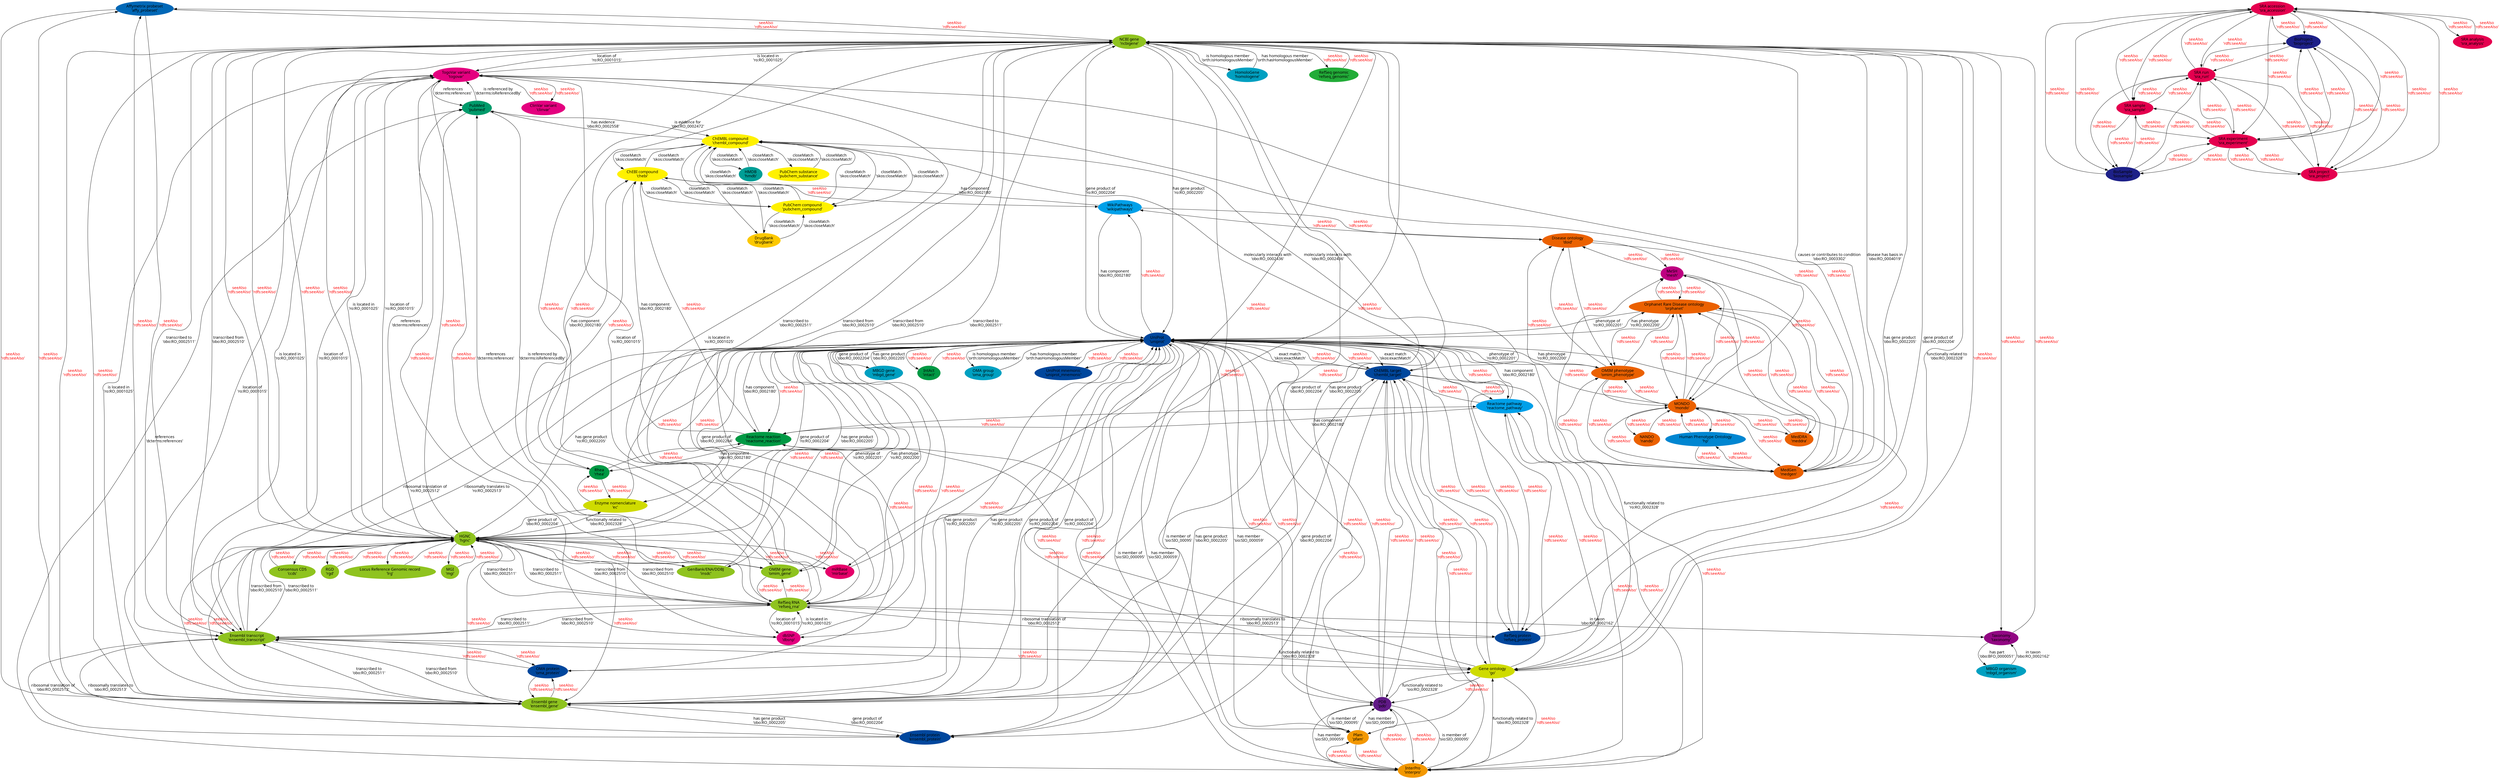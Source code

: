 digraph togoid {
  node [
    style = "filled",
    color = "white",
    fontname = "Migu 1M"
  ];
  edge [
    fontname = "Migu 1M"
  ];

  "Affymetrix probeset
'affy_probeset'" [fillcolor = "#0068B7"] ;
  "NCBI gene
'ncbigene'" [fillcolor = "#8FC31F"] ;
  "ChEMBL compound
'chembl_compound'" [fillcolor = "#FFF100"] ;
  "ChEBI compound
'chebi'" [fillcolor = "#FFF100"] ;
  "ChEMBL target
'chembl_target'" [fillcolor = "#00479D"] ;
  "DrugBank
'drugbank'" [fillcolor = "#FCC800"] ;
  "HMDB
'hmdb'" [fillcolor = "#009E96"] ;
  "PubChem compound
'pubchem_compound'" [fillcolor = "#FFF100"] ;
  "PubChem substance
'pubchem_substance'" [fillcolor = "#FFF100"] ;
  "PubMed
'pubmed'" [fillcolor = "#009B6B"] ;
  "Ensembl gene
'ensembl_gene'" [fillcolor = "#8FC31F"] ;
  "Gene ontology
'go'" [fillcolor = "#CFDB00"] ;
  "InterPro
'interpro'" [fillcolor = "#F39800"] ;
  "PDB
'pdb'" [fillcolor = "#601986"] ;
  "Pfam
'pfam'" [fillcolor = "#F39800"] ;
  "Reactome pathway
'reactome_pathway'" [fillcolor = "#00A0E9"] ;
  "UniProt
'uniprot'" [fillcolor = "#00479D"] ;
  "Disease ontology
'doid'" [fillcolor = "#EB6100"] ;
  "MeSH
'mesh'" [fillcolor = "#BE0081"] ;
  "OMIM phenotype
'omim_phenotype'" [fillcolor = "#EB6100"] ;
  "Ensembl protein
'ensembl_protein'" [fillcolor = "#00479D"] ;
  "Ensembl transcript
'ensembl_transcript'" [fillcolor = "#8FC31F"] ;
  "HGNC
'hgnc'" [fillcolor = "#8FC31F"] ;
  "RefSeq RNA
'refseq_rna'" [fillcolor = "#8FC31F"] ;
  "Consensus CDS
'ccds'" [fillcolor = "#8FC31F"] ;
  "Enzyme nomenclature
'ec'" [fillcolor = "#CFDB00"] ;
  "GenBank/ENA/DDBJ
'insdc'" [fillcolor = "#8FC31F"] ;
  "Locus Reference Genomic record
'lrg'" [fillcolor = "#8FC31F"] ;
  "MGI
'mgi'" [fillcolor = "#8FC31F"] ;
  "miRBase
'mirbase'" [fillcolor = "#E5006A"] ;
  "OMIM gene
'omim_gene'" [fillcolor = "#8FC31F"] ;
  "RGD
'rgd'" [fillcolor = "#8FC31F"] ;
  "HomoloGene
'homologene'" [fillcolor = "#00A0C1"] ;
  "MBGD gene
'mbgd_gene'" [fillcolor = "#00A0C1"] ;
  "MBGD organism
'mbgd_organism'" [fillcolor = "#00A0C1"] ;
  "Taxonomy
'taxonomy'" [fillcolor = "#920783"] ;
  "MedGen
'medgen'" [fillcolor = "#EB6100"] ;
  "Human Phenotype Ontology
'hp'" [fillcolor = "#0086D1"] ;
  "MONDO
'mondo'" [fillcolor = "#EB6100"] ;
  "Orphanet Rare Disease ontology
'orphanet'" [fillcolor = "#EB6100"] ;
  "MedDRA
'meddra'" [fillcolor = "#EB6100"] ;
  "NANDO
'nando'" [fillcolor = "#EB6100"] ;
  "RefSeq genomic
'refseq_genomic'" [fillcolor = "#22AC38"] ;
  "RefSeq protein
'refseq_protein'" [fillcolor = "#00479D"] ;
  "OMA protein
'oma_protein'" [fillcolor = "#00479D"] ;
  "Reactome reaction
'reactome_reaction'" [fillcolor = "#009944"] ;
  "dbSNP
'dbsnp'" [fillcolor = "#E4007F"] ;
  "Rhea
'rhea'" [fillcolor = "#009944"] ;
  "SRA accession
'sra_accession'" [fillcolor = "#E5004F"] ;
  "BioProject
'bioproject'" [fillcolor = "#1D2088"] ;
  "BioSample
'biosample'" [fillcolor = "#1D2088"] ;
  "SRA analysis
'sra_analysis'" [fillcolor = "#E5004F"] ;
  "SRA experiment
'sra_experiment'" [fillcolor = "#E5004F"] ;
  "SRA project
'sra_project'" [fillcolor = "#E5004F"] ;
  "SRA run
'sra_run'" [fillcolor = "#E5004F"] ;
  "SRA sample
'sra_sample'" [fillcolor = "#E5004F"] ;
  "TogoVar variant
'togovar'" [fillcolor = "#E4007F"] ;
  "ClinVar variant
'clinvar'" [fillcolor = "#E4007F"] ;
  "IntAct
'intact'" [fillcolor = "#009944"] ;
  "OMA group
'oma_group'" [fillcolor = "#00A0C1"] ;
  "UniProt mnemonic
'uniprot_mnemonic'" [fillcolor = "#00479D"] ;
  "WikiPathways
'wikipathways'" [fillcolor = "#00A0E9"] ;

  "Affymetrix probeset
'affy_probeset'" -> "NCBI gene
'ncbigene'" [ label = "seeAlso
'rdfs:seeAlso'" , fontcolor = red ] ;
  "NCBI gene
'ncbigene'" -> "Affymetrix probeset
'affy_probeset'" [ label = "seeAlso
'rdfs:seeAlso'" , fontcolor = red ] ;
  "ChEMBL compound
'chembl_compound'" -> "ChEBI compound
'chebi'" [ label = "closeMatch
'skos:closeMatch'"  ] ;
  "ChEBI compound
'chebi'" -> "ChEMBL compound
'chembl_compound'" [ label = "closeMatch
'skos:closeMatch'"  ] ;
  "ChEMBL compound
'chembl_compound'" -> "ChEMBL target
'chembl_target'" [ label = "molecularly interacts with
'obo:RO_0002436'"  ] ;
  "ChEMBL target
'chembl_target'" -> "ChEMBL compound
'chembl_compound'" [ label = "molecularly interacts with
'obo:RO_0002436'"  ] ;
  "ChEMBL compound
'chembl_compound'" -> "DrugBank
'drugbank'" [ label = "closeMatch
'skos:closeMatch'"  ] ;
  "DrugBank
'drugbank'" -> "ChEMBL compound
'chembl_compound'" [ label = "closeMatch
'skos:closeMatch'"  ] ;
  "ChEMBL compound
'chembl_compound'" -> "HMDB
'hmdb'" [ label = "closeMatch
'skos:closeMatch'"  ] ;
  "HMDB
'hmdb'" -> "ChEMBL compound
'chembl_compound'" [ label = "closeMatch
'skos:closeMatch'"  ] ;
  "ChEMBL compound
'chembl_compound'" -> "PubChem compound
'pubchem_compound'" [ label = "closeMatch
'skos:closeMatch'"  ] ;
  "PubChem compound
'pubchem_compound'" -> "ChEMBL compound
'chembl_compound'" [ label = "closeMatch
'skos:closeMatch'"  ] ;
  "ChEMBL compound
'chembl_compound'" -> "PubChem substance
'pubchem_substance'" [ label = "closeMatch
'skos:closeMatch'"  ] ;
  "PubChem substance
'pubchem_substance'" -> "ChEMBL compound
'chembl_compound'" [ label = "closeMatch
'skos:closeMatch'"  ] ;
  "ChEMBL compound
'chembl_compound'" -> "PubMed
'pubmed'" [ label = "has evidence
'obo:RO_0002558'"  ] ;
  "PubMed
'pubmed'" -> "ChEMBL compound
'chembl_compound'" [ label = "is evidence for
'obo:RO_0002472'"  ] ;
  "ChEMBL target
'chembl_target'" -> "Ensembl gene
'ensembl_gene'" [ label = "gene product of
'obo:RO_0002204'"  ] ;
  "Ensembl gene
'ensembl_gene'" -> "ChEMBL target
'chembl_target'" [ label = "has gene product
'obo:RO_0002205'"  ] ;
  "ChEMBL target
'chembl_target'" -> "Gene ontology
'go'" [ label = "seeAlso
'rdfs:seeAlso'" , fontcolor = red ] ;
  "Gene ontology
'go'" -> "ChEMBL target
'chembl_target'" [ label = "seeAlso
'rdfs:seeAlso'" , fontcolor = red ] ;
  "ChEMBL target
'chembl_target'" -> "InterPro
'interpro'" [ label = "seeAlso
'rdfs:seeAlso'" , fontcolor = red ] ;
  "InterPro
'interpro'" -> "ChEMBL target
'chembl_target'" [ label = "seeAlso
'rdfs:seeAlso'" , fontcolor = red ] ;
  "ChEMBL target
'chembl_target'" -> "PDB
'pdb'" [ label = "seeAlso
'rdfs:seeAlso'" , fontcolor = red ] ;
  "PDB
'pdb'" -> "ChEMBL target
'chembl_target'" [ label = "seeAlso
'rdfs:seeAlso'" , fontcolor = red ] ;
  "ChEMBL target
'chembl_target'" -> "Pfam
'pfam'" [ label = "seeAlso
'rdfs:seeAlso'" , fontcolor = red ] ;
  "Pfam
'pfam'" -> "ChEMBL target
'chembl_target'" [ label = "seeAlso
'rdfs:seeAlso'" , fontcolor = red ] ;
  "ChEMBL target
'chembl_target'" -> "Reactome pathway
'reactome_pathway'" [ label = "seeAlso
'rdfs:seeAlso'" , fontcolor = red ] ;
  "Reactome pathway
'reactome_pathway'" -> "ChEMBL target
'chembl_target'" [ label = "seeAlso
'rdfs:seeAlso'" , fontcolor = red ] ;
  "ChEMBL target
'chembl_target'" -> "UniProt
'uniprot'" [ label = "exact match
'skos:exactMatch'"  ] ;
  "UniProt
'uniprot'" -> "ChEMBL target
'chembl_target'" [ label = "exact match
'skos:exactMatch'"  ] ;
  "Disease ontology
'doid'" -> "MeSH
'mesh'" [ label = "seeAlso
'rdfs:seeAlso'" , fontcolor = red ] ;
  "MeSH
'mesh'" -> "Disease ontology
'doid'" [ label = "seeAlso
'rdfs:seeAlso'" , fontcolor = red ] ;
  "Disease ontology
'doid'" -> "OMIM phenotype
'omim_phenotype'" [ label = "seeAlso
'rdfs:seeAlso'" , fontcolor = red ] ;
  "OMIM phenotype
'omim_phenotype'" -> "Disease ontology
'doid'" [ label = "seeAlso
'rdfs:seeAlso'" , fontcolor = red ] ;
  "Ensembl gene
'ensembl_gene'" -> "Affymetrix probeset
'affy_probeset'" [ label = "seeAlso
'rdfs:seeAlso'" , fontcolor = red ] ;
  "Affymetrix probeset
'affy_probeset'" -> "Ensembl gene
'ensembl_gene'" [ label = "seeAlso
'rdfs:seeAlso'" , fontcolor = red ] ;
  "Ensembl gene
'ensembl_gene'" -> "Ensembl protein
'ensembl_protein'" [ label = "has gene product
'obo:RO_0002205'"  ] ;
  "Ensembl protein
'ensembl_protein'" -> "Ensembl gene
'ensembl_gene'" [ label = "gene product of
'obo:RO_0002204'"  ] ;
  "Ensembl gene
'ensembl_gene'" -> "Ensembl transcript
'ensembl_transcript'" [ label = "transcribed to
'obo:RO_0002511'"  ] ;
  "Ensembl transcript
'ensembl_transcript'" -> "Ensembl gene
'ensembl_gene'" [ label = "transcribed from
'obo:RO_0002510'"  ] ;
  "Ensembl gene
'ensembl_gene'" -> "HGNC
'hgnc'" [ label = "seeAlso
'rdfs:seeAlso'" , fontcolor = red ] ;
  "HGNC
'hgnc'" -> "Ensembl gene
'ensembl_gene'" [ label = "seeAlso
'rdfs:seeAlso'" , fontcolor = red ] ;
  "Ensembl gene
'ensembl_gene'" -> "NCBI gene
'ncbigene'" [ label = "seeAlso
'rdfs:seeAlso'" , fontcolor = red ] ;
  "NCBI gene
'ncbigene'" -> "Ensembl gene
'ensembl_gene'" [ label = "seeAlso
'rdfs:seeAlso'" , fontcolor = red ] ;
  "Ensembl gene
'ensembl_gene'" -> "UniProt
'uniprot'" [ label = "has gene product
'ro:RO_0002205'"  ] ;
  "UniProt
'uniprot'" -> "Ensembl gene
'ensembl_gene'" [ label = "gene product of
'ro:RO_0002204'"  ] ;
  "Ensembl protein
'ensembl_protein'" -> "Ensembl transcript
'ensembl_transcript'" [ label = "ribosomal translation of
'obo:RO_0002512'"  ] ;
  "Ensembl transcript
'ensembl_transcript'" -> "Ensembl protein
'ensembl_protein'" [ label = "ribosomally translates to
'obo:RO_0002513'"  ] ;
  "Ensembl transcript
'ensembl_transcript'" -> "Affymetrix probeset
'affy_probeset'" [ label = "seeAlso
'rdfs:seeAlso'" , fontcolor = red ] ;
  "Affymetrix probeset
'affy_probeset'" -> "Ensembl transcript
'ensembl_transcript'" [ label = "seeAlso
'rdfs:seeAlso'" , fontcolor = red ] ;
  "Ensembl transcript
'ensembl_transcript'" -> "Gene ontology
'go'" [ label = "functionally related to
'obo:RO_0002328'"  ] ;
  "Gene ontology
'go'" -> "Ensembl transcript
'ensembl_transcript'" [ label = "seeAlso
'rdfs:seeAlso'" , fontcolor = red ] ;
  "Ensembl transcript
'ensembl_transcript'" -> "HGNC
'hgnc'" [ label = "transcribed from
'obo:RO_0002510'"  ] ;
  "HGNC
'hgnc'" -> "Ensembl transcript
'ensembl_transcript'" [ label = "transcribed to
'obo:RO_0002511'"  ] ;
  "Ensembl transcript
'ensembl_transcript'" -> "RefSeq RNA
'refseq_rna'" [ label = "transcribed to
'obo:RO_0002511'"  ] ;
  "RefSeq RNA
'refseq_rna'" -> "Ensembl transcript
'ensembl_transcript'" [ label = "transcribed from
'obo:RO_0002510'"  ] ;
  "HGNC
'hgnc'" -> "Consensus CDS
'ccds'" [ label = "seeAlso
'rdfs:seeAlso'" , fontcolor = red ] ;
  "Consensus CDS
'ccds'" -> "HGNC
'hgnc'" [ label = "seeAlso
'rdfs:seeAlso'" , fontcolor = red ] ;
  "HGNC
'hgnc'" -> "Enzyme nomenclature
'ec'" [ label = "functionally related to
'obo:RO_0002328'"  ] ;
  "Enzyme nomenclature
'ec'" -> "HGNC
'hgnc'" [ label = "gene product of
'obo:RO_0002204'"  ] ;
  "HGNC
'hgnc'" -> "Ensembl gene
'ensembl_gene'" [ label = "seeAlso
'rdfs:seeAlso'" , fontcolor = red ] ;
  "Ensembl gene
'ensembl_gene'" -> "HGNC
'hgnc'" [ label = "seeAlso
'rdfs:seeAlso'" , fontcolor = red ] ;
  "HGNC
'hgnc'" -> "GenBank/ENA/DDBJ
'insdc'" [ label = "seeAlso
'rdfs:seeAlso'" , fontcolor = red ] ;
  "GenBank/ENA/DDBJ
'insdc'" -> "HGNC
'hgnc'" [ label = "seeAlso
'rdfs:seeAlso'" , fontcolor = red ] ;
  "HGNC
'hgnc'" -> "Locus Reference Genomic record
'lrg'" [ label = "seeAlso
'rdfs:seeAlso'" , fontcolor = red ] ;
  "Locus Reference Genomic record
'lrg'" -> "HGNC
'hgnc'" [ label = "seeAlso
'rdfs:seeAlso'" , fontcolor = red ] ;
  "HGNC
'hgnc'" -> "MGI
'mgi'" [ label = "seeAlso
'rdfs:seeAlso'" , fontcolor = red ] ;
  "MGI
'mgi'" -> "HGNC
'hgnc'" [ label = "seeAlso
'rdfs:seeAlso'" , fontcolor = red ] ;
  "HGNC
'hgnc'" -> "miRBase
'mirbase'" [ label = "seeAlso
'rdfs:seeAlso'" , fontcolor = red ] ;
  "miRBase
'mirbase'" -> "HGNC
'hgnc'" [ label = "seeAlso
'rdfs:seeAlso'" , fontcolor = red ] ;
  "HGNC
'hgnc'" -> "NCBI gene
'ncbigene'" [ label = "seeAlso
'rdfs:seeAlso'" , fontcolor = red ] ;
  "NCBI gene
'ncbigene'" -> "HGNC
'hgnc'" [ label = "seeAlso
'rdfs:seeAlso'" , fontcolor = red ] ;
  "HGNC
'hgnc'" -> "OMIM gene
'omim_gene'" [ label = "seeAlso
'rdfs:seeAlso'" , fontcolor = red ] ;
  "OMIM gene
'omim_gene'" -> "HGNC
'hgnc'" [ label = "seeAlso
'rdfs:seeAlso'" , fontcolor = red ] ;
  "HGNC
'hgnc'" -> "PubMed
'pubmed'" [ label = "references
'dcterms:references'"  ] ;
  "PubMed
'pubmed'" -> "HGNC
'hgnc'" [ label = "seeAlso
'rdfs:seeAlso'" , fontcolor = red ] ;
  "HGNC
'hgnc'" -> "RefSeq RNA
'refseq_rna'" [ label = "transcribed to
'obo:RO_0002511'"  ] ;
  "RefSeq RNA
'refseq_rna'" -> "HGNC
'hgnc'" [ label = "transcribed from
'obo:RO_0002510'"  ] ;
  "HGNC
'hgnc'" -> "RGD
'rgd'" [ label = "seeAlso
'rdfs:seeAlso'" , fontcolor = red ] ;
  "RGD
'rgd'" -> "HGNC
'hgnc'" [ label = "seeAlso
'rdfs:seeAlso'" , fontcolor = red ] ;
  "HGNC
'hgnc'" -> "UniProt
'uniprot'" [ label = "has gene product
'obo:RO_0002205'"  ] ;
  "UniProt
'uniprot'" -> "HGNC
'hgnc'" [ label = "gene product of
'obo:RO_0002204'"  ] ;
  "HomoloGene
'homologene'" -> "NCBI gene
'ncbigene'" [ label = "has homologous member
'orth:hasHomologousMember'"  ] ;
  "NCBI gene
'ncbigene'" -> "HomoloGene
'homologene'" [ label = "is homologous member
'orth:isHomologousMember'"  ] ;
  "InterPro
'interpro'" -> "Gene ontology
'go'" [ label = "functionally related to
'obo:RO_0002328'"  ] ;
  "Gene ontology
'go'" -> "InterPro
'interpro'" [ label = "seeAlso
'rdfs:seeAlso'" , fontcolor = red ] ;
  "InterPro
'interpro'" -> "PDB
'pdb'" [ label = "seeAlso
'rdfs:seeAlso'" , fontcolor = red ] ;
  "PDB
'pdb'" -> "InterPro
'interpro'" [ label = "seeAlso
'rdfs:seeAlso'" , fontcolor = red ] ;
  "InterPro
'interpro'" -> "Pfam
'pfam'" [ label = "seeAlso
'rdfs:seeAlso'" , fontcolor = red ] ;
  "Pfam
'pfam'" -> "InterPro
'interpro'" [ label = "seeAlso
'rdfs:seeAlso'" , fontcolor = red ] ;
  "InterPro
'interpro'" -> "PubMed
'pubmed'" [ label = "references
'dcterms:references'"  ] ;
  "InterPro
'interpro'" -> "Reactome pathway
'reactome_pathway'" [ label = "seeAlso
'rdfs:seeAlso'" , fontcolor = red ] ;
  "Reactome pathway
'reactome_pathway'" -> "InterPro
'interpro'" [ label = "seeAlso
'rdfs:seeAlso'" , fontcolor = red ] ;
  "InterPro
'interpro'" -> "UniProt
'uniprot'" [ label = "has member
'sio:SIO_000059'"  ] ;
  "UniProt
'uniprot'" -> "InterPro
'interpro'" [ label = "is member of
'sio:SIO_000095'"  ] ;
  "MBGD gene
'mbgd_gene'" -> "UniProt
'uniprot'" [ label = "has gene product
'obo:RO_0002205'"  ] ;
  "UniProt
'uniprot'" -> "MBGD gene
'mbgd_gene'" [ label = "gene product of
'obo:RO_0002204'"  ] ;
  "MBGD organism
'mbgd_organism'" -> "Taxonomy
'taxonomy'" [ label = "in taxon
'obo:RO_0002162'"  ] ;
  "Taxonomy
'taxonomy'" -> "MBGD organism
'mbgd_organism'" [ label = "has part
'obo:BFO_0000051'"  ] ;
  "MedGen
'medgen'" -> "Human Phenotype Ontology
'hp'" [ label = "seeAlso
'rdfs:seeAlso'" , fontcolor = red ] ;
  "Human Phenotype Ontology
'hp'" -> "MedGen
'medgen'" [ label = "seeAlso
'rdfs:seeAlso'" , fontcolor = red ] ;
  "MedGen
'medgen'" -> "MeSH
'mesh'" [ label = "seeAlso
'rdfs:seeAlso'" , fontcolor = red ] ;
  "MeSH
'mesh'" -> "MedGen
'medgen'" [ label = "seeAlso
'rdfs:seeAlso'" , fontcolor = red ] ;
  "MedGen
'medgen'" -> "MONDO
'mondo'" [ label = "seeAlso
'rdfs:seeAlso'" , fontcolor = red ] ;
  "MONDO
'mondo'" -> "MedGen
'medgen'" [ label = "seeAlso
'rdfs:seeAlso'" , fontcolor = red ] ;
  "MedGen
'medgen'" -> "NCBI gene
'ncbigene'" [ label = "disease has basis in
'obo:RO_0004019'"  ] ;
  "NCBI gene
'ncbigene'" -> "MedGen
'medgen'" [ label = "causes or contributes to condition
'obo:RO_0003302'"  ] ;
  "MedGen
'medgen'" -> "OMIM phenotype
'omim_phenotype'" [ label = "seeAlso
'rdfs:seeAlso'" , fontcolor = red ] ;
  "OMIM phenotype
'omim_phenotype'" -> "MedGen
'medgen'" [ label = "seeAlso
'rdfs:seeAlso'" , fontcolor = red ] ;
  "MedGen
'medgen'" -> "Orphanet Rare Disease ontology
'orphanet'" [ label = "seeAlso
'rdfs:seeAlso'" , fontcolor = red ] ;
  "Orphanet Rare Disease ontology
'orphanet'" -> "MedGen
'medgen'" [ label = "seeAlso
'rdfs:seeAlso'" , fontcolor = red ] ;
  "MONDO
'mondo'" -> "Disease ontology
'doid'" [ label = "seeAlso
'rdfs:seeAlso'" , fontcolor = red ] ;
  "Disease ontology
'doid'" -> "MONDO
'mondo'" [ label = "seeAlso
'rdfs:seeAlso'" , fontcolor = red ] ;
  "MONDO
'mondo'" -> "Human Phenotype Ontology
'hp'" [ label = "seeAlso
'rdfs:seeAlso'" , fontcolor = red ] ;
  "Human Phenotype Ontology
'hp'" -> "MONDO
'mondo'" [ label = "seeAlso
'rdfs:seeAlso'" , fontcolor = red ] ;
  "MONDO
'mondo'" -> "MedDRA
'meddra'" [ label = "seeAlso
'rdfs:seeAlso'" , fontcolor = red ] ;
  "MedDRA
'meddra'" -> "MONDO
'mondo'" [ label = "seeAlso
'rdfs:seeAlso'" , fontcolor = red ] ;
  "MONDO
'mondo'" -> "MeSH
'mesh'" [ label = "seeAlso
'rdfs:seeAlso'" , fontcolor = red ] ;
  "MeSH
'mesh'" -> "MONDO
'mondo'" [ label = "seeAlso
'rdfs:seeAlso'" , fontcolor = red ] ;
  "MONDO
'mondo'" -> "OMIM phenotype
'omim_phenotype'" [ label = "seeAlso
'rdfs:seeAlso'" , fontcolor = red ] ;
  "OMIM phenotype
'omim_phenotype'" -> "MONDO
'mondo'" [ label = "seeAlso
'rdfs:seeAlso'" , fontcolor = red ] ;
  "MONDO
'mondo'" -> "Orphanet Rare Disease ontology
'orphanet'" [ label = "seeAlso
'rdfs:seeAlso'" , fontcolor = red ] ;
  "Orphanet Rare Disease ontology
'orphanet'" -> "MONDO
'mondo'" [ label = "seeAlso
'rdfs:seeAlso'" , fontcolor = red ] ;
  "NANDO
'nando'" -> "MONDO
'mondo'" [ label = "seeAlso
'rdfs:seeAlso'" , fontcolor = red ] ;
  "MONDO
'mondo'" -> "NANDO
'nando'" [ label = "seeAlso
'rdfs:seeAlso'" , fontcolor = red ] ;
  "NCBI gene
'ncbigene'" -> "Ensembl gene
'ensembl_gene'" [ label = "seeAlso
'rdfs:seeAlso'" , fontcolor = red ] ;
  "Ensembl gene
'ensembl_gene'" -> "NCBI gene
'ncbigene'" [ label = "seeAlso
'rdfs:seeAlso'" , fontcolor = red ] ;
  "NCBI gene
'ncbigene'" -> "Ensembl protein
'ensembl_protein'" [ label = "has gene product
'obo:RO_0002205'"  ] ;
  "Ensembl protein
'ensembl_protein'" -> "NCBI gene
'ncbigene'" [ label = "gene product of
'obo:RO_0002204'"  ] ;
  "NCBI gene
'ncbigene'" -> "Ensembl transcript
'ensembl_transcript'" [ label = "transcribed to
'obo:RO_0002511'"  ] ;
  "Ensembl transcript
'ensembl_transcript'" -> "NCBI gene
'ncbigene'" [ label = "transcribed from
'obo:RO_0002510'"  ] ;
  "NCBI gene
'ncbigene'" -> "Gene ontology
'go'" [ label = "functionally related to
'obo:RO_0002328'"  ] ;
  "Gene ontology
'go'" -> "NCBI gene
'ncbigene'" [ label = "seeAlso
'rdfs:seeAlso'" , fontcolor = red ] ;
  "NCBI gene
'ncbigene'" -> "HGNC
'hgnc'" [ label = "seeAlso
'rdfs:seeAlso'" , fontcolor = red ] ;
  "HGNC
'hgnc'" -> "NCBI gene
'ncbigene'" [ label = "seeAlso
'rdfs:seeAlso'" , fontcolor = red ] ;
  "NCBI gene
'ncbigene'" -> "miRBase
'mirbase'" [ label = "seeAlso
'rdfs:seeAlso'" , fontcolor = red ] ;
  "miRBase
'mirbase'" -> "NCBI gene
'ncbigene'" [ label = "seeAlso
'rdfs:seeAlso'" , fontcolor = red ] ;
  "NCBI gene
'ncbigene'" -> "OMIM gene
'omim_gene'" [ label = "seeAlso
'rdfs:seeAlso'" , fontcolor = red ] ;
  "OMIM gene
'omim_gene'" -> "NCBI gene
'ncbigene'" [ label = "seeAlso
'rdfs:seeAlso'" , fontcolor = red ] ;
  "NCBI gene
'ncbigene'" -> "RefSeq genomic
'refseq_genomic'" [ label = "seeAlso
'rdfs:seeAlso'" , fontcolor = red ] ;
  "RefSeq genomic
'refseq_genomic'" -> "NCBI gene
'ncbigene'" [ label = "seeAlso
'rdfs:seeAlso'" , fontcolor = red ] ;
  "NCBI gene
'ncbigene'" -> "RefSeq protein
'refseq_protein'" [ label = "has gene product
'obo:RO_0002205'"  ] ;
  "RefSeq protein
'refseq_protein'" -> "NCBI gene
'ncbigene'" [ label = "gene product of
'obo:RO_0002204'"  ] ;
  "NCBI gene
'ncbigene'" -> "RefSeq RNA
'refseq_rna'" [ label = "transcribed to
'obo:RO_0002511'"  ] ;
  "RefSeq RNA
'refseq_rna'" -> "NCBI gene
'ncbigene'" [ label = "transcribed from
'obo:RO_0002510'"  ] ;
  "NCBI gene
'ncbigene'" -> "Taxonomy
'taxonomy'" [ label = "seeAlso
'rdfs:seeAlso'" , fontcolor = red ] ;
  "Taxonomy
'taxonomy'" -> "NCBI gene
'ncbigene'" [ label = "seeAlso
'rdfs:seeAlso'" , fontcolor = red ] ;
  "OMA protein
'oma_protein'" -> "Ensembl gene
'ensembl_gene'" [ label = "seeAlso
'rdfs:seeAlso'" , fontcolor = red ] ;
  "Ensembl gene
'ensembl_gene'" -> "OMA protein
'oma_protein'" [ label = "seeAlso
'rdfs:seeAlso'" , fontcolor = red ] ;
  "OMA protein
'oma_protein'" -> "Ensembl transcript
'ensembl_transcript'" [ label = "seeAlso
'rdfs:seeAlso'" , fontcolor = red ] ;
  "Ensembl transcript
'ensembl_transcript'" -> "OMA protein
'oma_protein'" [ label = "seeAlso
'rdfs:seeAlso'" , fontcolor = red ] ;
  "OMA protein
'oma_protein'" -> "UniProt
'uniprot'" [ label = "seeAlso
'rdfs:seeAlso'" , fontcolor = red ] ;
  "UniProt
'uniprot'" -> "OMA protein
'oma_protein'" [ label = "seeAlso
'rdfs:seeAlso'" , fontcolor = red ] ;
  "Orphanet Rare Disease ontology
'orphanet'" -> "MedDRA
'meddra'" [ label = "seeAlso
'rdfs:seeAlso'" , fontcolor = red ] ;
  "MedDRA
'meddra'" -> "Orphanet Rare Disease ontology
'orphanet'" [ label = "seeAlso
'rdfs:seeAlso'" , fontcolor = red ] ;
  "Orphanet Rare Disease ontology
'orphanet'" -> "MeSH
'mesh'" [ label = "seeAlso
'rdfs:seeAlso'" , fontcolor = red ] ;
  "MeSH
'mesh'" -> "Orphanet Rare Disease ontology
'orphanet'" [ label = "seeAlso
'rdfs:seeAlso'" , fontcolor = red ] ;
  "Orphanet Rare Disease ontology
'orphanet'" -> "OMIM phenotype
'omim_phenotype'" [ label = "seeAlso
'rdfs:seeAlso'" , fontcolor = red ] ;
  "OMIM phenotype
'omim_phenotype'" -> "Orphanet Rare Disease ontology
'orphanet'" [ label = "seeAlso
'rdfs:seeAlso'" , fontcolor = red ] ;
  "PDB
'pdb'" -> "Gene ontology
'go'" [ label = "functionally related to
'sio:RO_0002328'"  ] ;
  "Gene ontology
'go'" -> "PDB
'pdb'" [ label = "seeAlso
'rdfs:seeAlso'" , fontcolor = red ] ;
  "PDB
'pdb'" -> "InterPro
'interpro'" [ label = "is member of
'sio:SIO_000095'"  ] ;
  "InterPro
'interpro'" -> "PDB
'pdb'" [ label = "has member
'sio:SIO_000059'"  ] ;
  "PDB
'pdb'" -> "Pfam
'pfam'" [ label = "is member of
'sio:SIO_000095'"  ] ;
  "Pfam
'pfam'" -> "PDB
'pdb'" [ label = "has member
'sio:SIO_000059'"  ] ;
  "PDB
'pdb'" -> "UniProt
'uniprot'" [ label = "seeAlso
'rdfs:seeAlso'" , fontcolor = red ] ;
  "UniProt
'uniprot'" -> "PDB
'pdb'" [ label = "seeAlso
'rdfs:seeAlso'" , fontcolor = red ] ;
  "PubChem compound
'pubchem_compound'" -> "ChEBI compound
'chebi'" [ label = "closeMatch
'skos:closeMatch'"  ] ;
  "ChEBI compound
'chebi'" -> "PubChem compound
'pubchem_compound'" [ label = "closeMatch
'skos:closeMatch'"  ] ;
  "PubChem compound
'pubchem_compound'" -> "ChEMBL compound
'chembl_compound'" [ label = "closeMatch
'skos:closeMatch'"  ] ;
  "ChEMBL compound
'chembl_compound'" -> "PubChem compound
'pubchem_compound'" [ label = "closeMatch
'skos:closeMatch'"  ] ;
  "PubChem compound
'pubchem_compound'" -> "DrugBank
'drugbank'" [ label = "closeMatch
'skos:closeMatch'"  ] ;
  "DrugBank
'drugbank'" -> "PubChem compound
'pubchem_compound'" [ label = "closeMatch
'skos:closeMatch'"  ] ;
  "Reactome pathway
'reactome_pathway'" -> "Gene ontology
'go'" [ label = "seeAlso
'rdfs:seeAlso'" , fontcolor = red ] ;
  "Gene ontology
'go'" -> "Reactome pathway
'reactome_pathway'" [ label = "seeAlso
'rdfs:seeAlso'" , fontcolor = red ] ;
  "Reactome pathway
'reactome_pathway'" -> "Reactome reaction
'reactome_reaction'" [ label = "has component
'obo:RO_0002180'"  ] ;
  "Reactome reaction
'reactome_reaction'" -> "Reactome pathway
'reactome_pathway'" [ label = "seeAlso
'rdfs:seeAlso'" , fontcolor = red ] ;
  "Reactome reaction
'reactome_reaction'" -> "ChEBI compound
'chebi'" [ label = "has component
'obo:RO_0002180'"  ] ;
  "ChEBI compound
'chebi'" -> "Reactome reaction
'reactome_reaction'" [ label = "seeAlso
'rdfs:seeAlso'" , fontcolor = red ] ;
  "Reactome reaction
'reactome_reaction'" -> "Gene ontology
'go'" [ label = "seeAlso
'rdfs:seeAlso'" , fontcolor = red ] ;
  "Gene ontology
'go'" -> "Reactome reaction
'reactome_reaction'" [ label = "seeAlso
'rdfs:seeAlso'" , fontcolor = red ] ;
  "Reactome reaction
'reactome_reaction'" -> "UniProt
'uniprot'" [ label = "has component
'obo:RO_0002180'"  ] ;
  "UniProt
'uniprot'" -> "Reactome reaction
'reactome_reaction'" [ label = "seeAlso
'rdfs:seeAlso'" , fontcolor = red ] ;
  "RefSeq protein
'refseq_protein'" -> "UniProt
'uniprot'" [ label = "seeAlso
'rdfs:seeAlso'" , fontcolor = red ] ;
  "UniProt
'uniprot'" -> "RefSeq protein
'refseq_protein'" [ label = "seeAlso
'rdfs:seeAlso'" , fontcolor = red ] ;
  "RefSeq RNA
'refseq_rna'" -> "dbSNP
'dbsnp'" [ label = "location of
'ro:RO_0001015'"  ] ;
  "dbSNP
'dbsnp'" -> "RefSeq RNA
'refseq_rna'" [ label = "is located in
'ro:RO_0001025'"  ] ;
  "RefSeq RNA
'refseq_rna'" -> "HGNC
'hgnc'" [ label = "transcribed from
'obo:RO_0002510'"  ] ;
  "HGNC
'hgnc'" -> "RefSeq RNA
'refseq_rna'" [ label = "transcribed to
'obo:RO_0002511'"  ] ;
  "RefSeq RNA
'refseq_rna'" -> "NCBI gene
'ncbigene'" [ label = "transcribed from
'obo:RO_0002510'"  ] ;
  "NCBI gene
'ncbigene'" -> "RefSeq RNA
'refseq_rna'" [ label = "transcribed to
'obo:RO_0002511'"  ] ;
  "RefSeq RNA
'refseq_rna'" -> "OMIM gene
'omim_gene'" [ label = "seeAlso
'rdfs:seeAlso'" , fontcolor = red ] ;
  "OMIM gene
'omim_gene'" -> "RefSeq RNA
'refseq_rna'" [ label = "seeAlso
'rdfs:seeAlso'" , fontcolor = red ] ;
  "RefSeq RNA
'refseq_rna'" -> "PubMed
'pubmed'" [ label = "references
'dcterms:references'"  ] ;
  "PubMed
'pubmed'" -> "RefSeq RNA
'refseq_rna'" [ label = "is referenced by
'dcterms:isReferencedBy'"  ] ;
  "RefSeq RNA
'refseq_rna'" -> "RefSeq protein
'refseq_protein'" [ label = "ribosomally translates to
'obo:RO_0002513'"  ] ;
  "RefSeq protein
'refseq_protein'" -> "RefSeq RNA
'refseq_rna'" [ label = "ribosomal translation of
'obo:RO_0002512'"  ] ;
  "RefSeq RNA
'refseq_rna'" -> "Taxonomy
'taxonomy'" [ label = "in taxon
'obo:RO_0002162'"  ] ;
  "Rhea
'rhea'" -> "ChEBI compound
'chebi'" [ label = "has component
'obo:RO_0002180'"  ] ;
  "ChEBI compound
'chebi'" -> "Rhea
'rhea'" [ label = "seeAlso
'rdfs:seeAlso'" , fontcolor = red ] ;
  "Rhea
'rhea'" -> "Enzyme nomenclature
'ec'" [ label = "seeAlso
'rdfs:seeAlso'" , fontcolor = red ] ;
  "Enzyme nomenclature
'ec'" -> "Rhea
'rhea'" [ label = "seeAlso
'rdfs:seeAlso'" , fontcolor = red ] ;
  "Rhea
'rhea'" -> "Reactome reaction
'reactome_reaction'" [ label = "seeAlso
'rdfs:seeAlso'" , fontcolor = red ] ;
  "Reactome reaction
'reactome_reaction'" -> "Rhea
'rhea'" [ label = "has component
'obo:RO_0002180'"  ] ;
  "SRA accession
'sra_accession'" -> "BioProject
'bioproject'" [ label = "seeAlso
'rdfs:seeAlso'" , fontcolor = red ] ;
  "BioProject
'bioproject'" -> "SRA accession
'sra_accession'" [ label = "seeAlso
'rdfs:seeAlso'" , fontcolor = red ] ;
  "SRA accession
'sra_accession'" -> "BioSample
'biosample'" [ label = "seeAlso
'rdfs:seeAlso'" , fontcolor = red ] ;
  "BioSample
'biosample'" -> "SRA accession
'sra_accession'" [ label = "seeAlso
'rdfs:seeAlso'" , fontcolor = red ] ;
  "SRA accession
'sra_accession'" -> "SRA analysis
'sra_analysis'" [ label = "seeAlso
'rdfs:seeAlso'" , fontcolor = red ] ;
  "SRA analysis
'sra_analysis'" -> "SRA accession
'sra_accession'" [ label = "seeAlso
'rdfs:seeAlso'" , fontcolor = red ] ;
  "SRA accession
'sra_accession'" -> "SRA experiment
'sra_experiment'" [ label = "seeAlso
'rdfs:seeAlso'" , fontcolor = red ] ;
  "SRA experiment
'sra_experiment'" -> "SRA accession
'sra_accession'" [ label = "seeAlso
'rdfs:seeAlso'" , fontcolor = red ] ;
  "SRA accession
'sra_accession'" -> "SRA project
'sra_project'" [ label = "seeAlso
'rdfs:seeAlso'" , fontcolor = red ] ;
  "SRA project
'sra_project'" -> "SRA accession
'sra_accession'" [ label = "seeAlso
'rdfs:seeAlso'" , fontcolor = red ] ;
  "SRA accession
'sra_accession'" -> "SRA run
'sra_run'" [ label = "seeAlso
'rdfs:seeAlso'" , fontcolor = red ] ;
  "SRA run
'sra_run'" -> "SRA accession
'sra_accession'" [ label = "seeAlso
'rdfs:seeAlso'" , fontcolor = red ] ;
  "SRA accession
'sra_accession'" -> "SRA sample
'sra_sample'" [ label = "seeAlso
'rdfs:seeAlso'" , fontcolor = red ] ;
  "SRA sample
'sra_sample'" -> "SRA accession
'sra_accession'" [ label = "seeAlso
'rdfs:seeAlso'" , fontcolor = red ] ;
  "SRA experiment
'sra_experiment'" -> "BioProject
'bioproject'" [ label = "seeAlso
'rdfs:seeAlso'" , fontcolor = red ] ;
  "BioProject
'bioproject'" -> "SRA experiment
'sra_experiment'" [ label = "seeAlso
'rdfs:seeAlso'" , fontcolor = red ] ;
  "SRA experiment
'sra_experiment'" -> "BioSample
'biosample'" [ label = "seeAlso
'rdfs:seeAlso'" , fontcolor = red ] ;
  "BioSample
'biosample'" -> "SRA experiment
'sra_experiment'" [ label = "seeAlso
'rdfs:seeAlso'" , fontcolor = red ] ;
  "SRA experiment
'sra_experiment'" -> "SRA project
'sra_project'" [ label = "seeAlso
'rdfs:seeAlso'" , fontcolor = red ] ;
  "SRA project
'sra_project'" -> "SRA experiment
'sra_experiment'" [ label = "seeAlso
'rdfs:seeAlso'" , fontcolor = red ] ;
  "SRA experiment
'sra_experiment'" -> "SRA sample
'sra_sample'" [ label = "seeAlso
'rdfs:seeAlso'" , fontcolor = red ] ;
  "SRA sample
'sra_sample'" -> "SRA experiment
'sra_experiment'" [ label = "seeAlso
'rdfs:seeAlso'" , fontcolor = red ] ;
  "SRA project
'sra_project'" -> "BioProject
'bioproject'" [ label = "seeAlso
'rdfs:seeAlso'" , fontcolor = red ] ;
  "BioProject
'bioproject'" -> "SRA project
'sra_project'" [ label = "seeAlso
'rdfs:seeAlso'" , fontcolor = red ] ;
  "SRA run
'sra_run'" -> "BioProject
'bioproject'" [ label = "seeAlso
'rdfs:seeAlso'" , fontcolor = red ] ;
  "BioProject
'bioproject'" -> "SRA run
'sra_run'" [ label = "seeAlso
'rdfs:seeAlso'" , fontcolor = red ] ;
  "SRA run
'sra_run'" -> "BioSample
'biosample'" [ label = "seeAlso
'rdfs:seeAlso'" , fontcolor = red ] ;
  "BioSample
'biosample'" -> "SRA run
'sra_run'" [ label = "seeAlso
'rdfs:seeAlso'" , fontcolor = red ] ;
  "SRA run
'sra_run'" -> "SRA experiment
'sra_experiment'" [ label = "seeAlso
'rdfs:seeAlso'" , fontcolor = red ] ;
  "SRA experiment
'sra_experiment'" -> "SRA run
'sra_run'" [ label = "seeAlso
'rdfs:seeAlso'" , fontcolor = red ] ;
  "SRA run
'sra_run'" -> "SRA project
'sra_project'" [ label = "seeAlso
'rdfs:seeAlso'" , fontcolor = red ] ;
  "SRA project
'sra_project'" -> "SRA run
'sra_run'" [ label = "seeAlso
'rdfs:seeAlso'" , fontcolor = red ] ;
  "SRA run
'sra_run'" -> "SRA sample
'sra_sample'" [ label = "seeAlso
'rdfs:seeAlso'" , fontcolor = red ] ;
  "SRA sample
'sra_sample'" -> "SRA run
'sra_run'" [ label = "seeAlso
'rdfs:seeAlso'" , fontcolor = red ] ;
  "SRA sample
'sra_sample'" -> "BioSample
'biosample'" [ label = "seeAlso
'rdfs:seeAlso'" , fontcolor = red ] ;
  "BioSample
'biosample'" -> "SRA sample
'sra_sample'" [ label = "seeAlso
'rdfs:seeAlso'" , fontcolor = red ] ;
  "TogoVar variant
'togovar'" -> "ClinVar variant
'clinvar'" [ label = "seeAlso
'rdfs:seeAlso'" , fontcolor = red ] ;
  "ClinVar variant
'clinvar'" -> "TogoVar variant
'togovar'" [ label = "seeAlso
'rdfs:seeAlso'" , fontcolor = red ] ;
  "TogoVar variant
'togovar'" -> "dbSNP
'dbsnp'" [ label = "seeAlso
'rdfs:seeAlso'" , fontcolor = red ] ;
  "dbSNP
'dbsnp'" -> "TogoVar variant
'togovar'" [ label = "seeAlso
'rdfs:seeAlso'" , fontcolor = red ] ;
  "TogoVar variant
'togovar'" -> "Ensembl gene
'ensembl_gene'" [ label = "is located in
'ro:RO_0001025'"  ] ;
  "Ensembl gene
'ensembl_gene'" -> "TogoVar variant
'togovar'" [ label = "location of
'ro:RO_0001015'"  ] ;
  "TogoVar variant
'togovar'" -> "Ensembl transcript
'ensembl_transcript'" [ label = "is located in
'ro:RO_0001025'"  ] ;
  "Ensembl transcript
'ensembl_transcript'" -> "TogoVar variant
'togovar'" [ label = "location of
'ro:RO_0001015'"  ] ;
  "TogoVar variant
'togovar'" -> "HGNC
'hgnc'" [ label = "is located in
'ro:RO_0001025'"  ] ;
  "HGNC
'hgnc'" -> "TogoVar variant
'togovar'" [ label = "location of
'ro:RO_0001015'"  ] ;
  "TogoVar variant
'togovar'" -> "MedGen
'medgen'" [ label = "seeAlso
'rdfs:seeAlso'" , fontcolor = red ] ;
  "MedGen
'medgen'" -> "TogoVar variant
'togovar'" [ label = "seeAlso
'rdfs:seeAlso'" , fontcolor = red ] ;
  "TogoVar variant
'togovar'" -> "NCBI gene
'ncbigene'" [ label = "is located in
'ro:RO_0001025'"  ] ;
  "NCBI gene
'ncbigene'" -> "TogoVar variant
'togovar'" [ label = "location of
'ro:RO_0001015'"  ] ;
  "TogoVar variant
'togovar'" -> "PubMed
'pubmed'" [ label = "references
'dcterms:references'"  ] ;
  "PubMed
'pubmed'" -> "TogoVar variant
'togovar'" [ label = "is referenced by
'dcterms:isReferencedBy'"  ] ;
  "TogoVar variant
'togovar'" -> "RefSeq RNA
'refseq_rna'" [ label = "is located in
'ro:RO_0001025'"  ] ;
  "RefSeq RNA
'refseq_rna'" -> "TogoVar variant
'togovar'" [ label = "location of
'ro:RO_0001015'"  ] ;
  "UniProt
'uniprot'" -> "ChEMBL target
'chembl_target'" [ label = "seeAlso
'rdfs:seeAlso'" , fontcolor = red ] ;
  "ChEMBL target
'chembl_target'" -> "UniProt
'uniprot'" [ label = "seeAlso
'rdfs:seeAlso'" , fontcolor = red ] ;
  "UniProt
'uniprot'" -> "dbSNP
'dbsnp'" [ label = "seeAlso
'rdfs:seeAlso'" , fontcolor = red ] ;
  "dbSNP
'dbsnp'" -> "UniProt
'uniprot'" [ label = "seeAlso
'rdfs:seeAlso'" , fontcolor = red ] ;
  "UniProt
'uniprot'" -> "Enzyme nomenclature
'ec'" [ label = "seeAlso
'rdfs:seeAlso'" , fontcolor = red ] ;
  "Enzyme nomenclature
'ec'" -> "UniProt
'uniprot'" [ label = "seeAlso
'rdfs:seeAlso'" , fontcolor = red ] ;
  "UniProt
'uniprot'" -> "Ensembl gene
'ensembl_gene'" [ label = "gene product of
'ro:RO_0002204'"  ] ;
  "Ensembl gene
'ensembl_gene'" -> "UniProt
'uniprot'" [ label = "has gene product
'ro:RO_0002205'"  ] ;
  "UniProt
'uniprot'" -> "Ensembl protein
'ensembl_protein'" [ label = "seeAlso
'rdfs:seeAlso'" , fontcolor = red ] ;
  "Ensembl protein
'ensembl_protein'" -> "UniProt
'uniprot'" [ label = "seeAlso
'rdfs:seeAlso'" , fontcolor = red ] ;
  "UniProt
'uniprot'" -> "Ensembl transcript
'ensembl_transcript'" [ label = "ribosomal translation of
'ro:RO_0002512'"  ] ;
  "Ensembl transcript
'ensembl_transcript'" -> "UniProt
'uniprot'" [ label = "ribosomally translates to
'ro:RO_0002513'"  ] ;
  "UniProt
'uniprot'" -> "Gene ontology
'go'" [ label = "functionally related to
'ro:RO_0002328'"  ] ;
  "Gene ontology
'go'" -> "UniProt
'uniprot'" [ label = "seeAlso
'rdfs:seeAlso'" , fontcolor = red ] ;
  "UniProt
'uniprot'" -> "HGNC
'hgnc'" [ label = "gene product of
'ro:RO_0002204'"  ] ;
  "HGNC
'hgnc'" -> "UniProt
'uniprot'" [ label = "has gene product
'ro:RO_0002205'"  ] ;
  "UniProt
'uniprot'" -> "GenBank/ENA/DDBJ
'insdc'" [ label = "seeAlso
'rdfs:seeAlso'" , fontcolor = red ] ;
  "GenBank/ENA/DDBJ
'insdc'" -> "UniProt
'uniprot'" [ label = "seeAlso
'rdfs:seeAlso'" , fontcolor = red ] ;
  "UniProt
'uniprot'" -> "IntAct
'intact'" [ label = "seeAlso
'rdfs:seeAlso'" , fontcolor = red ] ;
  "IntAct
'intact'" -> "UniProt
'uniprot'" [ label = "seeAlso
'rdfs:seeAlso'" , fontcolor = red ] ;
  "UniProt
'uniprot'" -> "NCBI gene
'ncbigene'" [ label = "gene product of
'ro:RO_0002204'"  ] ;
  "NCBI gene
'ncbigene'" -> "UniProt
'uniprot'" [ label = "has gene product
'ro:RO_0002205'"  ] ;
  "UniProt
'uniprot'" -> "OMA group
'oma_group'" [ label = "is homologous member
'orth:isHomologousMember'"  ] ;
  "OMA group
'oma_group'" -> "UniProt
'uniprot'" [ label = "has homologous member
'orth:hasHomologousMember'"  ] ;
  "UniProt
'uniprot'" -> "OMIM gene
'omim_gene'" [ label = "has phenotype
'ro:RO_0002200'"  ] ;
  "OMIM gene
'omim_gene'" -> "UniProt
'uniprot'" [ label = "phenotype of
'ro:RO_0002201'"  ] ;
  "UniProt
'uniprot'" -> "OMIM phenotype
'omim_phenotype'" [ label = "has phenotype
'ro:RO_0002200'"  ] ;
  "OMIM phenotype
'omim_phenotype'" -> "UniProt
'uniprot'" [ label = "phenotype of
'ro:RO_0002201'"  ] ;
  "UniProt
'uniprot'" -> "Orphanet Rare Disease ontology
'orphanet'" [ label = "has phenotype
'ro:RO_0002200'"  ] ;
  "Orphanet Rare Disease ontology
'orphanet'" -> "UniProt
'uniprot'" [ label = "phenotype of
'ro:RO_0002201'"  ] ;
  "UniProt
'uniprot'" -> "PDB
'pdb'" [ label = "seeAlso
'rdfs:seeAlso'" , fontcolor = red ] ;
  "PDB
'pdb'" -> "UniProt
'uniprot'" [ label = "seeAlso
'rdfs:seeAlso'" , fontcolor = red ] ;
  "UniProt
'uniprot'" -> "Pfam
'pfam'" [ label = "is member of
'sio:SIO_00095'"  ] ;
  "Pfam
'pfam'" -> "UniProt
'uniprot'" [ label = "has member
'sio:SIO_000059'"  ] ;
  "UniProt
'uniprot'" -> "Reactome pathway
'reactome_pathway'" [ label = "seeAlso
'rdfs:seeAlso'" , fontcolor = red ] ;
  "Reactome pathway
'reactome_pathway'" -> "UniProt
'uniprot'" [ label = "has component
'obo:RO_0002180'"  ] ;
  "UniProt
'uniprot'" -> "RefSeq protein
'refseq_protein'" [ label = "seeAlso
'rdfs:seeAlso'" , fontcolor = red ] ;
  "RefSeq protein
'refseq_protein'" -> "UniProt
'uniprot'" [ label = "seeAlso
'rdfs:seeAlso'" , fontcolor = red ] ;
  "UniProt
'uniprot'" -> "UniProt mnemonic
'uniprot_mnemonic'" [ label = "seeAlso
'rdfs:seeAlso'" , fontcolor = red ] ;
  "UniProt mnemonic
'uniprot_mnemonic'" -> "UniProt
'uniprot'" [ label = "seeAlso
'rdfs:seeAlso'" , fontcolor = red ] ;
  "WikiPathways
'wikipathways'" -> "ChEBI compound
'chebi'" [ label = "has component
'obo:RO_0002180'"  ] ;
  "ChEBI compound
'chebi'" -> "WikiPathways
'wikipathways'" [ label = "seeAlso
'rdfs:seeAlso'" , fontcolor = red ] ;
  "WikiPathways
'wikipathways'" -> "Disease ontology
'doid'" [ label = "seeAlso
'rdfs:seeAlso'" , fontcolor = red ] ;
  "Disease ontology
'doid'" -> "WikiPathways
'wikipathways'" [ label = "seeAlso
'rdfs:seeAlso'" , fontcolor = red ] ;
  "WikiPathways
'wikipathways'" -> "UniProt
'uniprot'" [ label = "has component
'obo:RO_0002180'"  ] ;
  "UniProt
'uniprot'" -> "WikiPathways
'wikipathways'" [ label = "seeAlso
'rdfs:seeAlso'" , fontcolor = red ] ;
}
